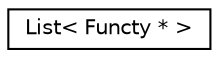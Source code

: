 digraph "Graphical Class Hierarchy"
{
 // LATEX_PDF_SIZE
  edge [fontname="Helvetica",fontsize="10",labelfontname="Helvetica",labelfontsize="10"];
  node [fontname="Helvetica",fontsize="10",shape=record];
  rankdir="LR";
  Node0 [label="List\< Functy * \>",height=0.2,width=0.4,color="black", fillcolor="white", style="filled",URL="$classList.html",tooltip=" "];
}
